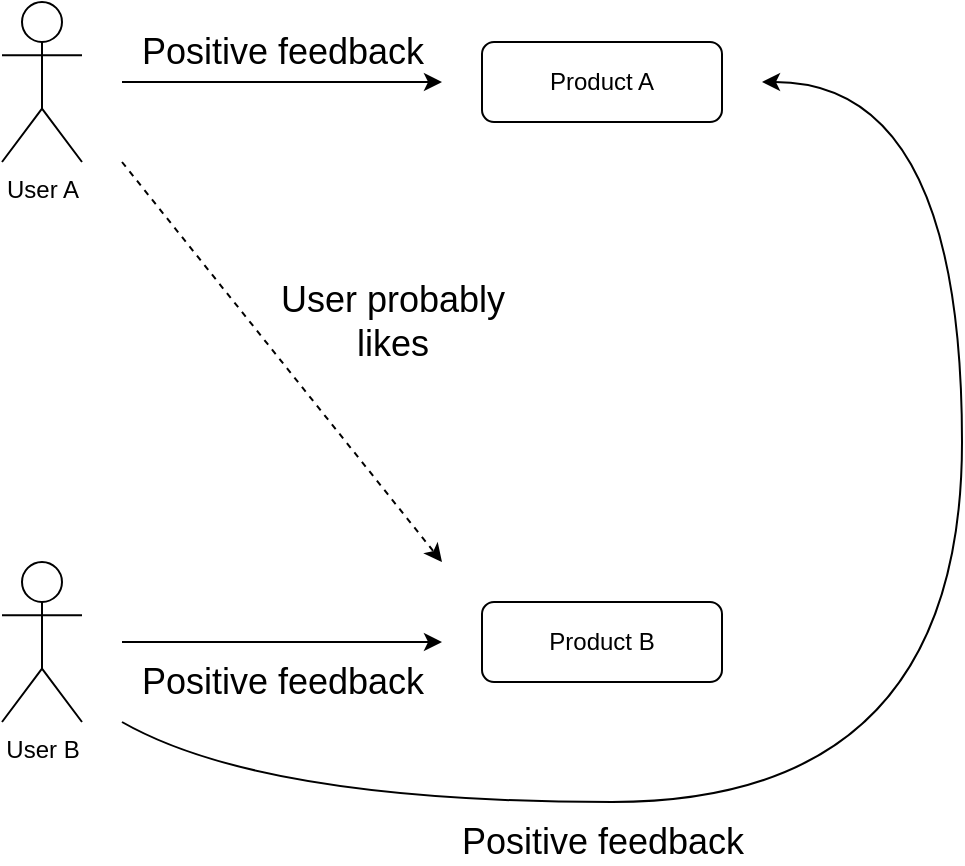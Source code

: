 <mxfile version="14.5.7" type="device"><diagram id="C5RBs43oDa-KdzZeNtuy" name="Page-1"><mxGraphModel dx="660" dy="589" grid="1" gridSize="10" guides="1" tooltips="1" connect="1" arrows="1" fold="1" page="1" pageScale="1" pageWidth="827" pageHeight="1169" math="0" shadow="0"><root><mxCell id="WIyWlLk6GJQsqaUBKTNV-0"/><mxCell id="WIyWlLk6GJQsqaUBKTNV-1" parent="WIyWlLk6GJQsqaUBKTNV-0"/><mxCell id="CS3IYslGkxvQx55NJGGq-0" value="User A" style="shape=umlActor;verticalLabelPosition=bottom;verticalAlign=top;html=1;outlineConnect=0;" parent="WIyWlLk6GJQsqaUBKTNV-1" vertex="1"><mxGeometry x="160" y="560" width="40" height="80" as="geometry"/></mxCell><mxCell id="CS3IYslGkxvQx55NJGGq-1" value="Product A" style="rounded=1;whiteSpace=wrap;html=1;fontSize=12;glass=0;strokeWidth=1;shadow=0;" parent="WIyWlLk6GJQsqaUBKTNV-1" vertex="1"><mxGeometry x="400" y="580" width="120" height="40" as="geometry"/></mxCell><mxCell id="CS3IYslGkxvQx55NJGGq-3" value="Product B" style="rounded=1;whiteSpace=wrap;html=1;fontSize=12;glass=0;strokeWidth=1;shadow=0;" parent="WIyWlLk6GJQsqaUBKTNV-1" vertex="1"><mxGeometry x="400" y="860" width="120" height="40" as="geometry"/></mxCell><mxCell id="CS3IYslGkxvQx55NJGGq-4" value="" style="endArrow=classic;html=1;" parent="WIyWlLk6GJQsqaUBKTNV-1" edge="1"><mxGeometry width="50" height="50" relative="1" as="geometry"><mxPoint x="220" y="600" as="sourcePoint"/><mxPoint x="380" y="600" as="targetPoint"/></mxGeometry></mxCell><mxCell id="CS3IYslGkxvQx55NJGGq-5" value="&lt;span style=&quot;font-size: 18px&quot;&gt;Positive feedback&lt;/span&gt;" style="text;html=1;align=center;verticalAlign=middle;resizable=0;points=[];autosize=1;" parent="WIyWlLk6GJQsqaUBKTNV-1" vertex="1"><mxGeometry x="220" y="575" width="160" height="20" as="geometry"/></mxCell><mxCell id="gbbnyLF1sBVkMkVMxLJ8-0" value="User B" style="shape=umlActor;verticalLabelPosition=bottom;verticalAlign=top;html=1;outlineConnect=0;" vertex="1" parent="WIyWlLk6GJQsqaUBKTNV-1"><mxGeometry x="160" y="840" width="40" height="80" as="geometry"/></mxCell><mxCell id="gbbnyLF1sBVkMkVMxLJ8-2" value="&lt;span style=&quot;font-size: 18px&quot;&gt;Positive feedback&lt;/span&gt;" style="text;html=1;align=center;verticalAlign=middle;resizable=0;points=[];autosize=1;" vertex="1" parent="WIyWlLk6GJQsqaUBKTNV-1"><mxGeometry x="380" y="970" width="160" height="20" as="geometry"/></mxCell><mxCell id="gbbnyLF1sBVkMkVMxLJ8-3" value="" style="endArrow=classic;html=1;" edge="1" parent="WIyWlLk6GJQsqaUBKTNV-1"><mxGeometry width="50" height="50" relative="1" as="geometry"><mxPoint x="220" y="880" as="sourcePoint"/><mxPoint x="380" y="880" as="targetPoint"/></mxGeometry></mxCell><mxCell id="gbbnyLF1sBVkMkVMxLJ8-4" value="&lt;span style=&quot;font-size: 18px&quot;&gt;Positive feedback&lt;/span&gt;" style="text;html=1;align=center;verticalAlign=middle;resizable=0;points=[];autosize=1;" vertex="1" parent="WIyWlLk6GJQsqaUBKTNV-1"><mxGeometry x="220" y="890" width="160" height="20" as="geometry"/></mxCell><mxCell id="gbbnyLF1sBVkMkVMxLJ8-6" value="" style="html=1;labelBackgroundColor=#ffffff;startArrow=none;startFill=0;startSize=6;endArrow=classic;endFill=1;endSize=6;jettySize=auto;orthogonalLoop=1;strokeWidth=1;dashed=1;fontSize=14;" edge="1" parent="WIyWlLk6GJQsqaUBKTNV-1"><mxGeometry width="60" height="60" relative="1" as="geometry"><mxPoint x="220" y="640" as="sourcePoint"/><mxPoint x="380" y="840" as="targetPoint"/></mxGeometry></mxCell><mxCell id="gbbnyLF1sBVkMkVMxLJ8-8" value="" style="curved=1;endArrow=classic;html=1;" edge="1" parent="WIyWlLk6GJQsqaUBKTNV-1"><mxGeometry width="50" height="50" relative="1" as="geometry"><mxPoint x="220" y="920" as="sourcePoint"/><mxPoint x="540" y="600" as="targetPoint"/><Array as="points"><mxPoint x="290" y="960"/><mxPoint x="640" y="960"/><mxPoint x="640" y="600"/></Array></mxGeometry></mxCell><mxCell id="gbbnyLF1sBVkMkVMxLJ8-9" value="&lt;span style=&quot;font-size: 18px&quot;&gt;User probably&lt;br&gt;likes&lt;br&gt;&lt;/span&gt;" style="text;html=1;align=center;verticalAlign=middle;resizable=0;points=[];autosize=1;" vertex="1" parent="WIyWlLk6GJQsqaUBKTNV-1"><mxGeometry x="290" y="700" width="130" height="40" as="geometry"/></mxCell></root></mxGraphModel></diagram></mxfile>
